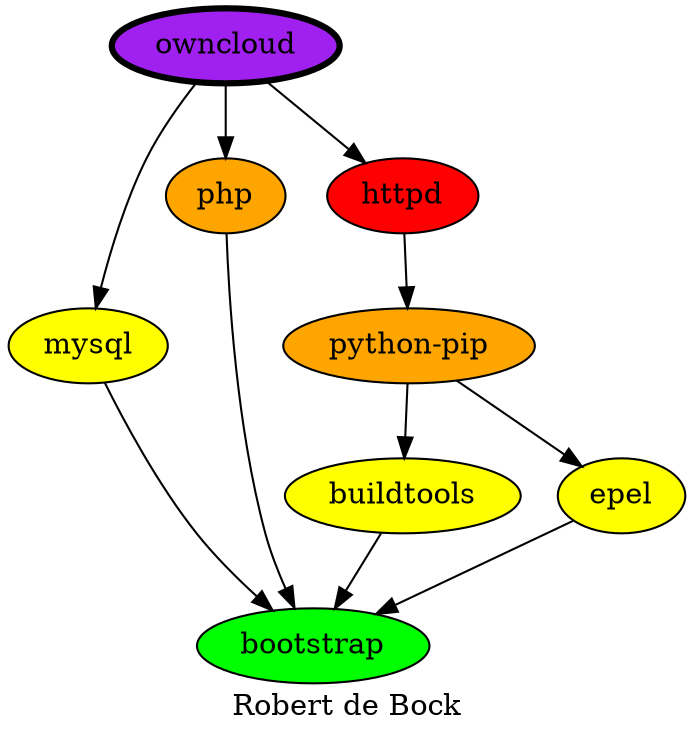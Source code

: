 digraph PhiloDilemma {
  label = "Robert de Bock" ;
  overlap=false
  {
    bootstrap [fillcolor=green style=filled]
    buildtools [fillcolor=yellow style=filled]
    epel [fillcolor=yellow style=filled]
    mysql [fillcolor=yellow style=filled]
    "python-pip" [fillcolor=orange style=filled]
    php [fillcolor=orange style=filled]
    httpd [fillcolor=red style=filled]
    owncloud [fillcolor=purple style=filled penwidth=3]
  }
  {buildtools epel mysql php} -> bootstrap
  "python-pip" -> {buildtools epel}
  httpd -> "python-pip"
  owncloud -> {httpd mysql php}
}
